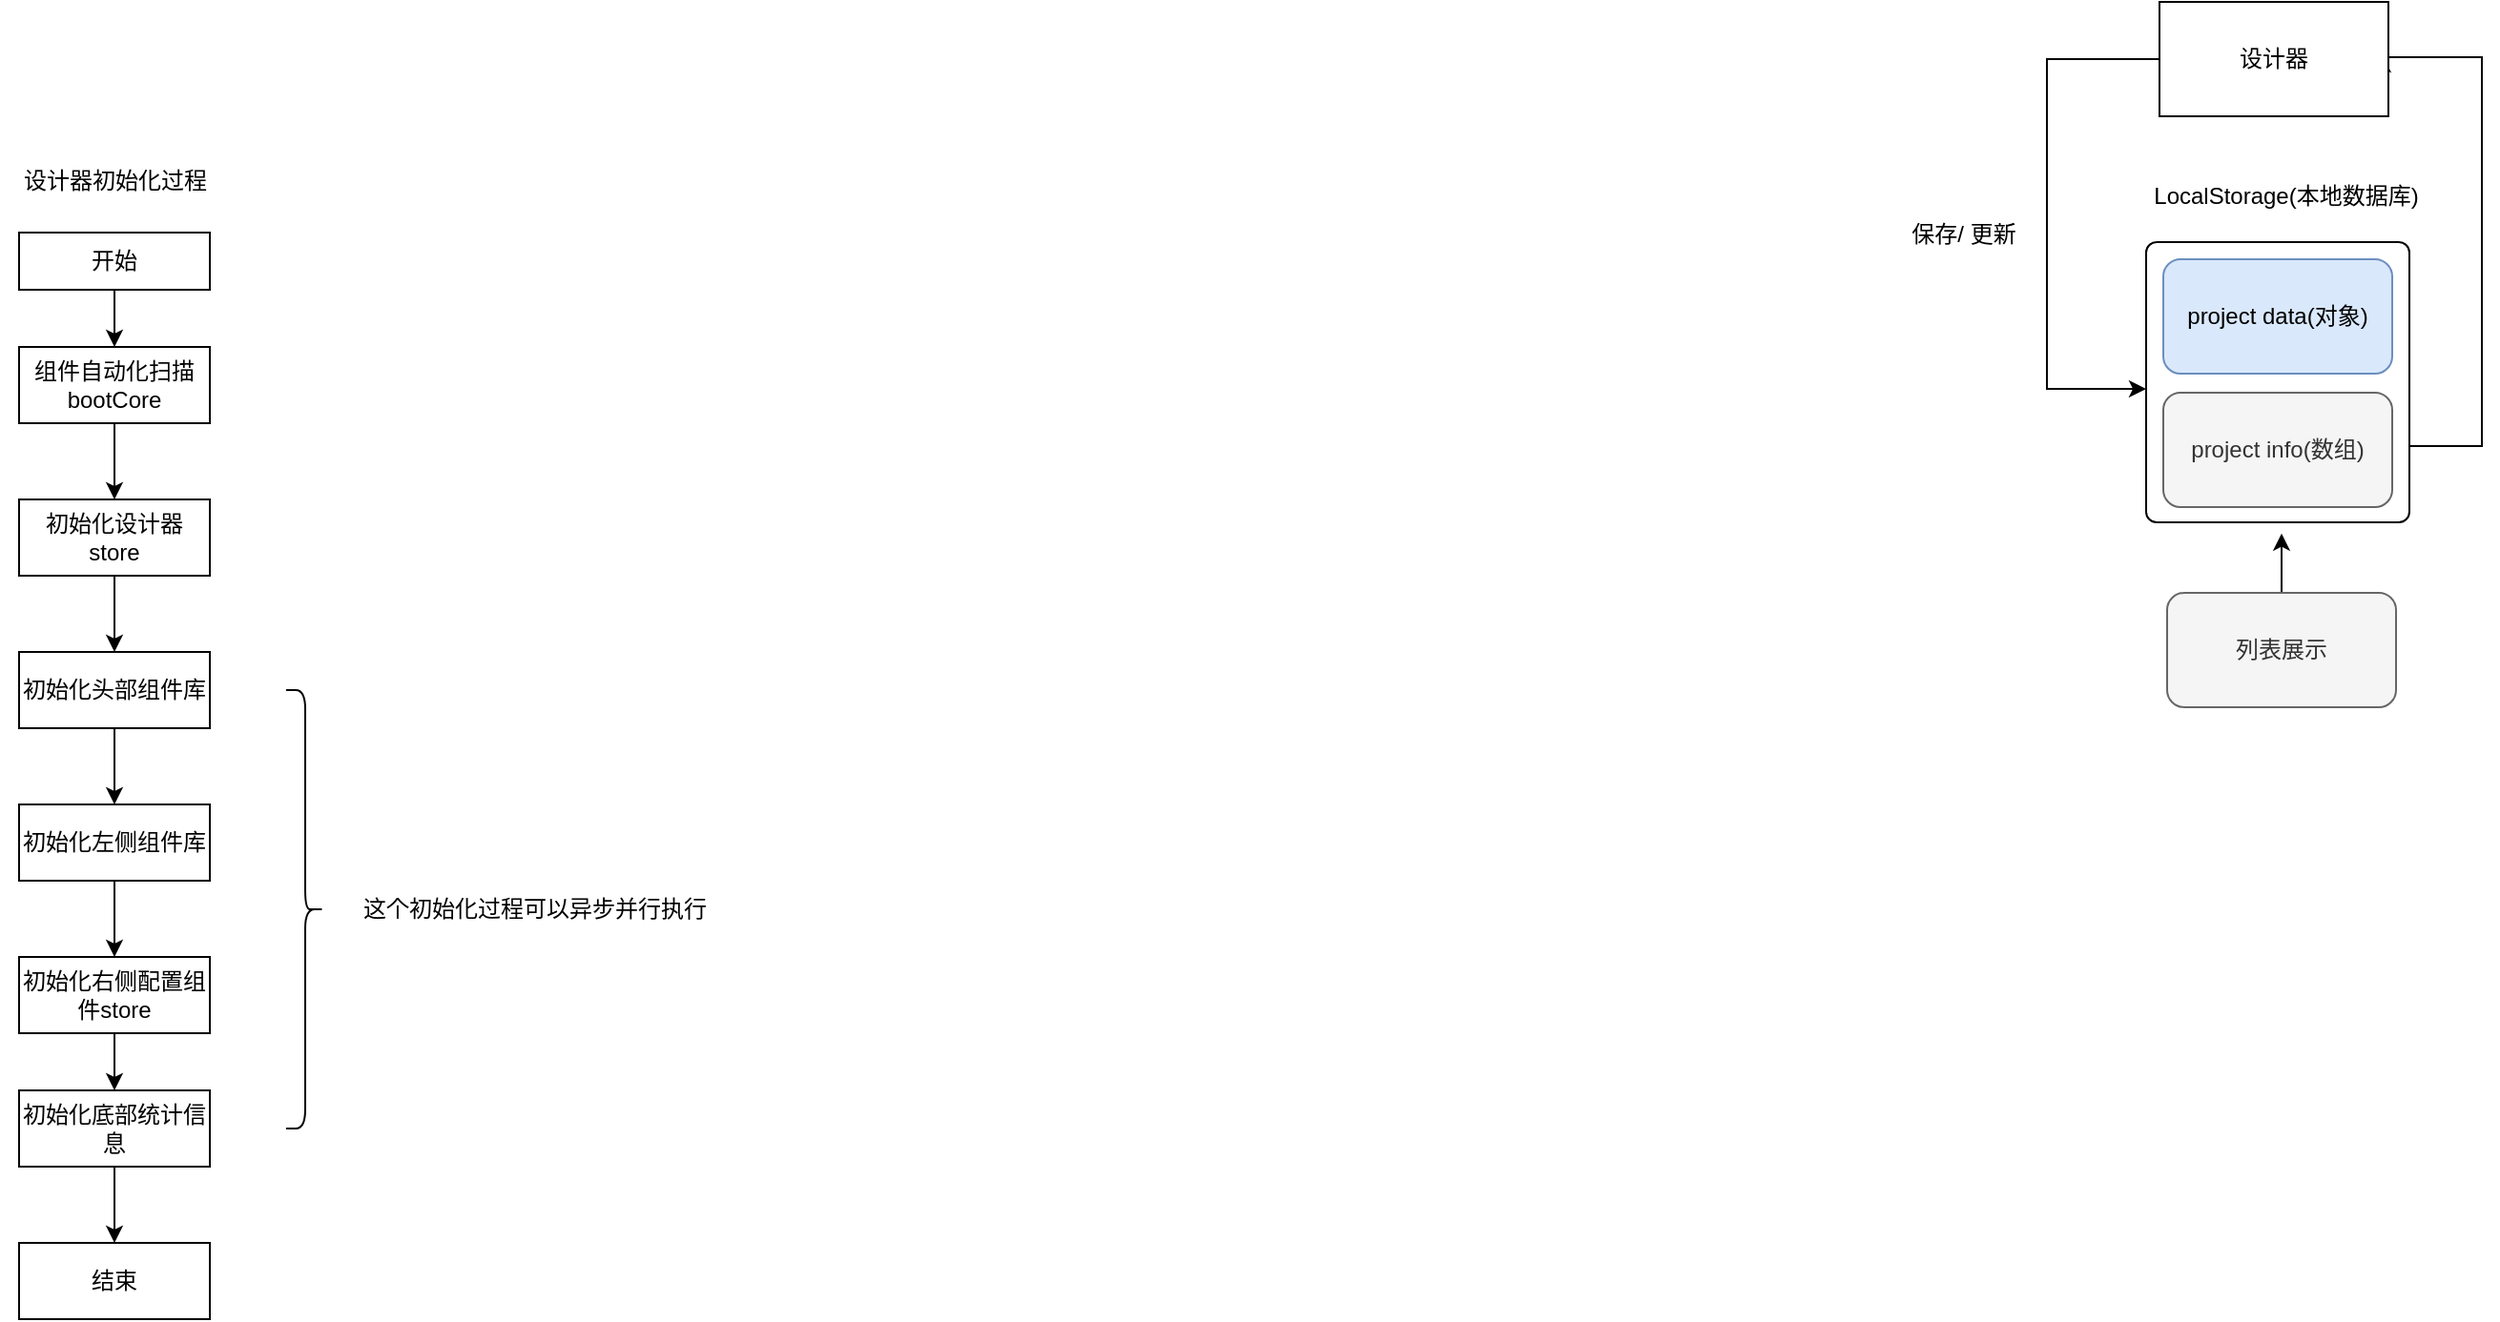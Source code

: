 <mxfile version="21.5.0" type="device">
  <diagram id="IWjkEfxruRDeSBaM1mXx" name="第 1 页">
    <mxGraphModel dx="1535" dy="983" grid="0" gridSize="10" guides="0" tooltips="0" connect="1" arrows="1" fold="1" page="0" pageScale="1" pageWidth="827" pageHeight="1169" math="0" shadow="0">
      <root>
        <mxCell id="0" />
        <mxCell id="1" parent="0" />
        <mxCell id="3VFxZQKgpR7OsNjRWWTR-1" value="设计器初始化过程" style="text;html=1;align=center;verticalAlign=middle;resizable=0;points=[];autosize=1;strokeColor=none;fillColor=none;" parent="1" vertex="1">
          <mxGeometry x="30" y="68" width="120" height="30" as="geometry" />
        </mxCell>
        <mxCell id="3VFxZQKgpR7OsNjRWWTR-6" value="" style="edgeStyle=orthogonalEdgeStyle;rounded=0;orthogonalLoop=1;jettySize=auto;html=1;" parent="1" source="3VFxZQKgpR7OsNjRWWTR-2" target="3VFxZQKgpR7OsNjRWWTR-5" edge="1">
          <mxGeometry relative="1" as="geometry" />
        </mxCell>
        <mxCell id="3VFxZQKgpR7OsNjRWWTR-2" value="开始" style="whiteSpace=wrap;html=1;" parent="1" vertex="1">
          <mxGeometry x="40" y="110" width="100" height="30" as="geometry" />
        </mxCell>
        <mxCell id="3VFxZQKgpR7OsNjRWWTR-25" value="" style="edgeStyle=orthogonalEdgeStyle;rounded=0;orthogonalLoop=1;jettySize=auto;html=1;" parent="1" source="3VFxZQKgpR7OsNjRWWTR-5" target="3VFxZQKgpR7OsNjRWWTR-9" edge="1">
          <mxGeometry relative="1" as="geometry" />
        </mxCell>
        <mxCell id="3VFxZQKgpR7OsNjRWWTR-5" value="组件自动化扫描bootCore" style="whiteSpace=wrap;html=1;" parent="1" vertex="1">
          <mxGeometry x="40" y="170" width="100" height="40" as="geometry" />
        </mxCell>
        <mxCell id="3VFxZQKgpR7OsNjRWWTR-17" value="" style="edgeStyle=orthogonalEdgeStyle;rounded=0;orthogonalLoop=1;jettySize=auto;html=1;" parent="1" source="3VFxZQKgpR7OsNjRWWTR-9" target="3VFxZQKgpR7OsNjRWWTR-16" edge="1">
          <mxGeometry relative="1" as="geometry" />
        </mxCell>
        <mxCell id="3VFxZQKgpR7OsNjRWWTR-9" value="初始化设计器store" style="whiteSpace=wrap;html=1;" parent="1" vertex="1">
          <mxGeometry x="40" y="250" width="100" height="40" as="geometry" />
        </mxCell>
        <mxCell id="3VFxZQKgpR7OsNjRWWTR-14" value="" style="edgeStyle=orthogonalEdgeStyle;rounded=0;orthogonalLoop=1;jettySize=auto;html=1;" parent="1" source="3VFxZQKgpR7OsNjRWWTR-11" target="3VFxZQKgpR7OsNjRWWTR-13" edge="1">
          <mxGeometry relative="1" as="geometry" />
        </mxCell>
        <mxCell id="3VFxZQKgpR7OsNjRWWTR-11" value="初始化左侧组件库" style="whiteSpace=wrap;html=1;" parent="1" vertex="1">
          <mxGeometry x="40" y="410" width="100" height="40" as="geometry" />
        </mxCell>
        <mxCell id="3VFxZQKgpR7OsNjRWWTR-20" value="" style="edgeStyle=orthogonalEdgeStyle;rounded=0;orthogonalLoop=1;jettySize=auto;html=1;" parent="1" source="3VFxZQKgpR7OsNjRWWTR-13" target="3VFxZQKgpR7OsNjRWWTR-19" edge="1">
          <mxGeometry relative="1" as="geometry" />
        </mxCell>
        <mxCell id="3VFxZQKgpR7OsNjRWWTR-13" value="初始化右侧配置组件store" style="whiteSpace=wrap;html=1;" parent="1" vertex="1">
          <mxGeometry x="40" y="490" width="100" height="40" as="geometry" />
        </mxCell>
        <mxCell id="3VFxZQKgpR7OsNjRWWTR-18" value="" style="edgeStyle=orthogonalEdgeStyle;rounded=0;orthogonalLoop=1;jettySize=auto;html=1;" parent="1" source="3VFxZQKgpR7OsNjRWWTR-16" target="3VFxZQKgpR7OsNjRWWTR-11" edge="1">
          <mxGeometry relative="1" as="geometry" />
        </mxCell>
        <mxCell id="3VFxZQKgpR7OsNjRWWTR-16" value="初始化头部组件库" style="whiteSpace=wrap;html=1;" parent="1" vertex="1">
          <mxGeometry x="40" y="330" width="100" height="40" as="geometry" />
        </mxCell>
        <mxCell id="3VFxZQKgpR7OsNjRWWTR-24" value="" style="edgeStyle=orthogonalEdgeStyle;rounded=0;orthogonalLoop=1;jettySize=auto;html=1;" parent="1" source="3VFxZQKgpR7OsNjRWWTR-19" target="3VFxZQKgpR7OsNjRWWTR-23" edge="1">
          <mxGeometry relative="1" as="geometry" />
        </mxCell>
        <mxCell id="3VFxZQKgpR7OsNjRWWTR-19" value="初始化底部统计信息" style="whiteSpace=wrap;html=1;" parent="1" vertex="1">
          <mxGeometry x="40" y="560" width="100" height="40" as="geometry" />
        </mxCell>
        <mxCell id="3VFxZQKgpR7OsNjRWWTR-23" value="结束" style="whiteSpace=wrap;html=1;" parent="1" vertex="1">
          <mxGeometry x="40" y="640" width="100" height="40" as="geometry" />
        </mxCell>
        <mxCell id="3VFxZQKgpR7OsNjRWWTR-27" value="" style="shape=curlyBracket;whiteSpace=wrap;html=1;rounded=1;labelPosition=left;verticalLabelPosition=middle;align=right;verticalAlign=middle;rotation=-180;" parent="1" vertex="1">
          <mxGeometry x="180" y="350" width="20" height="230" as="geometry" />
        </mxCell>
        <mxCell id="3VFxZQKgpR7OsNjRWWTR-28" value="这个初始化过程可以异步并行执行" style="text;html=1;align=center;verticalAlign=middle;resizable=0;points=[];autosize=1;strokeColor=none;fillColor=none;" parent="1" vertex="1">
          <mxGeometry x="210" y="450" width="200" height="30" as="geometry" />
        </mxCell>
        <mxCell id="zQ0bkYoNBiz1xQpFheJm-16" style="edgeStyle=orthogonalEdgeStyle;rounded=0;orthogonalLoop=1;jettySize=auto;html=1;" edge="1" parent="1" source="zQ0bkYoNBiz1xQpFheJm-1">
          <mxGeometry relative="1" as="geometry">
            <mxPoint x="1279" y="17" as="targetPoint" />
            <Array as="points">
              <mxPoint x="1331" y="222" />
              <mxPoint x="1331" y="18" />
            </Array>
          </mxGeometry>
        </mxCell>
        <mxCell id="zQ0bkYoNBiz1xQpFheJm-1" value="" style="rounded=1;whiteSpace=wrap;html=1;arcSize=4;" vertex="1" parent="1">
          <mxGeometry x="1155" y="115" width="138" height="147" as="geometry" />
        </mxCell>
        <mxCell id="zQ0bkYoNBiz1xQpFheJm-2" value="LocalStorage(本地数据库)" style="text;html=1;align=center;verticalAlign=middle;resizable=0;points=[];autosize=1;strokeColor=none;fillColor=none;" vertex="1" parent="1">
          <mxGeometry x="1149" y="78" width="157" height="26" as="geometry" />
        </mxCell>
        <mxCell id="zQ0bkYoNBiz1xQpFheJm-3" value="project data(对象)" style="rounded=1;whiteSpace=wrap;html=1;fillColor=#dae8fc;strokeColor=#6c8ebf;" vertex="1" parent="1">
          <mxGeometry x="1164" y="124" width="120" height="60" as="geometry" />
        </mxCell>
        <mxCell id="zQ0bkYoNBiz1xQpFheJm-4" value="project info(数组)" style="rounded=1;whiteSpace=wrap;html=1;fillColor=#f5f5f5;fontColor=#333333;strokeColor=#666666;" vertex="1" parent="1">
          <mxGeometry x="1164" y="194" width="120" height="60" as="geometry" />
        </mxCell>
        <mxCell id="zQ0bkYoNBiz1xQpFheJm-9" style="edgeStyle=orthogonalEdgeStyle;rounded=0;orthogonalLoop=1;jettySize=auto;html=1;" edge="1" parent="1" source="zQ0bkYoNBiz1xQpFheJm-6" target="zQ0bkYoNBiz1xQpFheJm-1">
          <mxGeometry relative="1" as="geometry">
            <mxPoint x="1103" y="340" as="targetPoint" />
            <Array as="points">
              <mxPoint x="1103" y="192" />
            </Array>
          </mxGeometry>
        </mxCell>
        <mxCell id="zQ0bkYoNBiz1xQpFheJm-6" value="设计器" style="whiteSpace=wrap;html=1;" vertex="1" parent="1">
          <mxGeometry x="1162" y="-11" width="120" height="60" as="geometry" />
        </mxCell>
        <mxCell id="zQ0bkYoNBiz1xQpFheJm-12" value="保存/ 更新" style="text;html=1;align=center;verticalAlign=middle;resizable=0;points=[];autosize=1;strokeColor=none;fillColor=none;" vertex="1" parent="1">
          <mxGeometry x="1022" y="98" width="73" height="26" as="geometry" />
        </mxCell>
        <mxCell id="zQ0bkYoNBiz1xQpFheJm-15" style="edgeStyle=orthogonalEdgeStyle;rounded=0;orthogonalLoop=1;jettySize=auto;html=1;" edge="1" parent="1" source="zQ0bkYoNBiz1xQpFheJm-13">
          <mxGeometry relative="1" as="geometry">
            <mxPoint x="1226" y="267.871" as="targetPoint" />
          </mxGeometry>
        </mxCell>
        <mxCell id="zQ0bkYoNBiz1xQpFheJm-13" value="列表展示" style="rounded=1;whiteSpace=wrap;html=1;fillColor=#f5f5f5;fontColor=#333333;strokeColor=#666666;" vertex="1" parent="1">
          <mxGeometry x="1166" y="299" width="120" height="60" as="geometry" />
        </mxCell>
      </root>
    </mxGraphModel>
  </diagram>
</mxfile>
